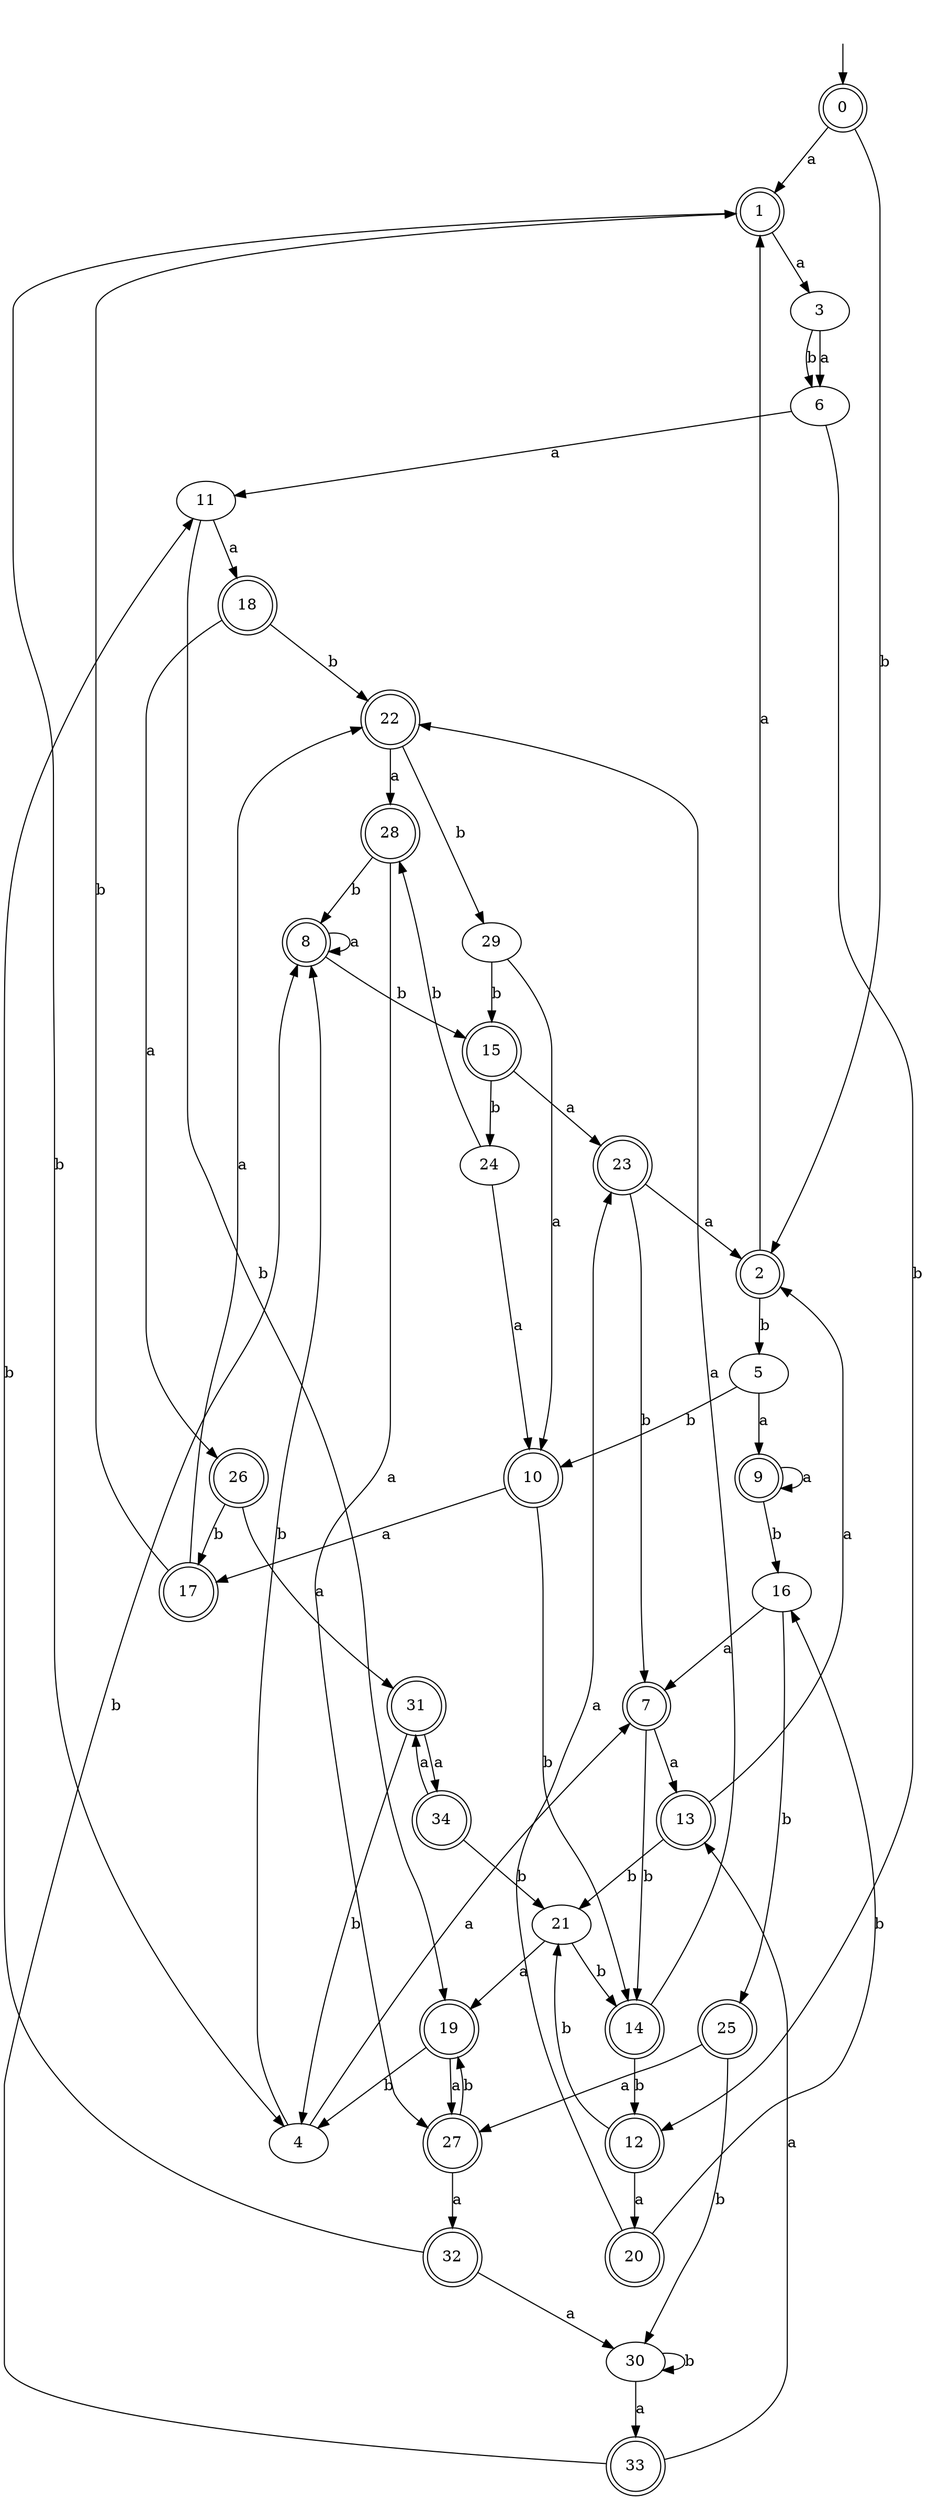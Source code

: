 digraph RandomDFA {
  __start0 [label="", shape=none];
  __start0 -> 0 [label=""];
  0 [shape=circle] [shape=doublecircle]
  0 -> 1 [label="a"]
  0 -> 2 [label="b"]
  1 [shape=doublecircle]
  1 -> 3 [label="a"]
  1 -> 4 [label="b"]
  2 [shape=doublecircle]
  2 -> 1 [label="a"]
  2 -> 5 [label="b"]
  3
  3 -> 6 [label="a"]
  3 -> 6 [label="b"]
  4
  4 -> 7 [label="a"]
  4 -> 8 [label="b"]
  5
  5 -> 9 [label="a"]
  5 -> 10 [label="b"]
  6
  6 -> 11 [label="a"]
  6 -> 12 [label="b"]
  7 [shape=doublecircle]
  7 -> 13 [label="a"]
  7 -> 14 [label="b"]
  8 [shape=doublecircle]
  8 -> 8 [label="a"]
  8 -> 15 [label="b"]
  9 [shape=doublecircle]
  9 -> 9 [label="a"]
  9 -> 16 [label="b"]
  10 [shape=doublecircle]
  10 -> 17 [label="a"]
  10 -> 14 [label="b"]
  11
  11 -> 18 [label="a"]
  11 -> 19 [label="b"]
  12 [shape=doublecircle]
  12 -> 20 [label="a"]
  12 -> 21 [label="b"]
  13 [shape=doublecircle]
  13 -> 2 [label="a"]
  13 -> 21 [label="b"]
  14 [shape=doublecircle]
  14 -> 22 [label="a"]
  14 -> 12 [label="b"]
  15 [shape=doublecircle]
  15 -> 23 [label="a"]
  15 -> 24 [label="b"]
  16
  16 -> 7 [label="a"]
  16 -> 25 [label="b"]
  17 [shape=doublecircle]
  17 -> 22 [label="a"]
  17 -> 1 [label="b"]
  18 [shape=doublecircle]
  18 -> 26 [label="a"]
  18 -> 22 [label="b"]
  19 [shape=doublecircle]
  19 -> 27 [label="a"]
  19 -> 4 [label="b"]
  20 [shape=doublecircle]
  20 -> 23 [label="a"]
  20 -> 16 [label="b"]
  21
  21 -> 19 [label="a"]
  21 -> 14 [label="b"]
  22 [shape=doublecircle]
  22 -> 28 [label="a"]
  22 -> 29 [label="b"]
  23 [shape=doublecircle]
  23 -> 2 [label="a"]
  23 -> 7 [label="b"]
  24
  24 -> 10 [label="a"]
  24 -> 28 [label="b"]
  25 [shape=doublecircle]
  25 -> 27 [label="a"]
  25 -> 30 [label="b"]
  26 [shape=doublecircle]
  26 -> 31 [label="a"]
  26 -> 17 [label="b"]
  27 [shape=doublecircle]
  27 -> 32 [label="a"]
  27 -> 19 [label="b"]
  28 [shape=doublecircle]
  28 -> 27 [label="a"]
  28 -> 8 [label="b"]
  29
  29 -> 10 [label="a"]
  29 -> 15 [label="b"]
  30
  30 -> 33 [label="a"]
  30 -> 30 [label="b"]
  31 [shape=doublecircle]
  31 -> 34 [label="a"]
  31 -> 4 [label="b"]
  32 [shape=doublecircle]
  32 -> 30 [label="a"]
  32 -> 11 [label="b"]
  33 [shape=doublecircle]
  33 -> 13 [label="a"]
  33 -> 8 [label="b"]
  34 [shape=doublecircle]
  34 -> 31 [label="a"]
  34 -> 21 [label="b"]
}
